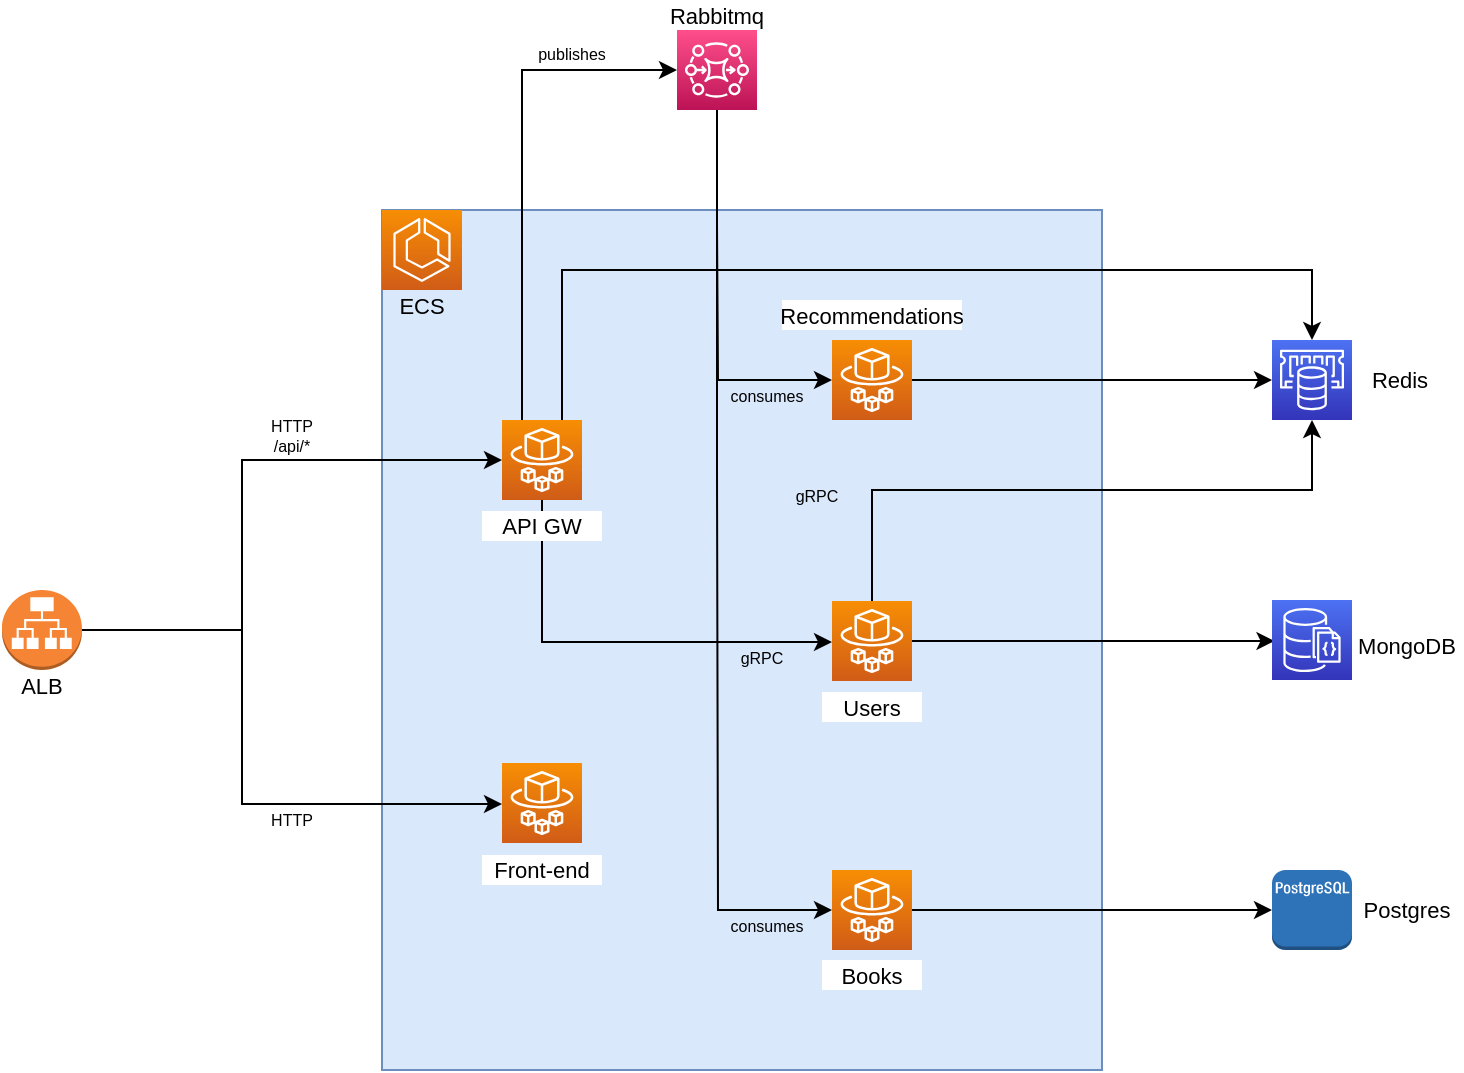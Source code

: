 <mxfile version="18.0.7" type="google"><diagram id="Wtts1UF62ri3c99wnYtU" name="Page-1"><mxGraphModel grid="1" page="1" gridSize="10" guides="1" tooltips="1" connect="1" arrows="1" fold="1" pageScale="1" pageWidth="827" pageHeight="1169" math="0" shadow="0"><root><mxCell id="0"/><mxCell id="1" parent="0"/><mxCell id="nsneMwQ3_d04wiCZn8i1-3" value="" style="rounded=0;whiteSpace=wrap;html=1;fillColor=#dae8fc;strokeColor=#6c8ebf;" vertex="1" parent="1"><mxGeometry x="110" y="210" width="360" height="430" as="geometry"/></mxCell><mxCell id="nsneMwQ3_d04wiCZn8i1-1" value="" style="sketch=0;points=[[0,0,0],[0.25,0,0],[0.5,0,0],[0.75,0,0],[1,0,0],[0,1,0],[0.25,1,0],[0.5,1,0],[0.75,1,0],[1,1,0],[0,0.25,0],[0,0.5,0],[0,0.75,0],[1,0.25,0],[1,0.5,0],[1,0.75,0]];outlineConnect=0;fontColor=#232F3E;gradientColor=#F78E04;gradientDirection=north;fillColor=#D05C17;strokeColor=#ffffff;dashed=0;verticalLabelPosition=bottom;verticalAlign=top;align=center;html=1;fontSize=12;fontStyle=0;aspect=fixed;shape=mxgraph.aws4.resourceIcon;resIcon=mxgraph.aws4.ecs;" vertex="1" parent="1"><mxGeometry x="110" y="210" width="40" height="40" as="geometry"/></mxCell><mxCell id="nsneMwQ3_d04wiCZn8i1-2" value="" style="sketch=0;points=[[0,0,0],[0.25,0,0],[0.5,0,0],[0.75,0,0],[1,0,0],[0,1,0],[0.25,1,0],[0.5,1,0],[0.75,1,0],[1,1,0],[0,0.25,0],[0,0.5,0],[0,0.75,0],[1,0.25,0],[1,0.5,0],[1,0.75,0]];outlineConnect=0;fontColor=#232F3E;gradientColor=#F78E04;gradientDirection=north;fillColor=#D05C17;strokeColor=#ffffff;dashed=0;verticalLabelPosition=bottom;verticalAlign=top;align=center;html=1;fontSize=12;fontStyle=0;aspect=fixed;shape=mxgraph.aws4.resourceIcon;resIcon=mxgraph.aws4.fargate;" vertex="1" parent="1"><mxGeometry x="170" y="486.5" width="40" height="40" as="geometry"/></mxCell><mxCell id="nsneMwQ3_d04wiCZn8i1-4" value="ECS" style="text;html=1;strokeColor=none;fillColor=none;align=center;verticalAlign=middle;whiteSpace=wrap;rounded=0;fontSize=11;" vertex="1" parent="1"><mxGeometry x="110" y="250" width="40" height="15" as="geometry"/></mxCell><mxCell id="nsneMwQ3_d04wiCZn8i1-5" value="Front-end" style="text;html=1;strokeColor=none;fillColor=default;align=center;verticalAlign=middle;whiteSpace=wrap;rounded=0;fontSize=11;" vertex="1" parent="1"><mxGeometry x="160" y="532.5" width="60" height="15" as="geometry"/></mxCell><mxCell id="nsneMwQ3_d04wiCZn8i1-9" style="edgeStyle=orthogonalEdgeStyle;rounded=0;orthogonalLoop=1;jettySize=auto;html=1;entryX=0;entryY=0.5;entryDx=0;entryDy=0;entryPerimeter=0;" edge="1" parent="1" source="nsneMwQ3_d04wiCZn8i1-6" target="nsneMwQ3_d04wiCZn8i1-7"><mxGeometry relative="1" as="geometry"><Array as="points"><mxPoint x="40" y="420"/><mxPoint x="40" y="335"/></Array></mxGeometry></mxCell><mxCell id="nsneMwQ3_d04wiCZn8i1-10" style="edgeStyle=orthogonalEdgeStyle;rounded=0;orthogonalLoop=1;jettySize=auto;html=1;entryX=0;entryY=0.5;entryDx=0;entryDy=0;entryPerimeter=0;" edge="1" parent="1" source="nsneMwQ3_d04wiCZn8i1-6" target="nsneMwQ3_d04wiCZn8i1-2"><mxGeometry relative="1" as="geometry"><Array as="points"><mxPoint x="40" y="420"/><mxPoint x="40" y="507"/><mxPoint x="170" y="507"/></Array></mxGeometry></mxCell><mxCell id="nsneMwQ3_d04wiCZn8i1-6" value="" style="outlineConnect=0;dashed=0;verticalLabelPosition=bottom;verticalAlign=top;align=center;html=1;shape=mxgraph.aws3.application_load_balancer;fillColor=#F58534;gradientColor=none;" vertex="1" parent="1"><mxGeometry x="-80" y="400" width="40" height="40" as="geometry"/></mxCell><mxCell id="nsneMwQ3_d04wiCZn8i1-38" style="edgeStyle=orthogonalEdgeStyle;rounded=0;orthogonalLoop=1;jettySize=auto;html=1;entryX=0.5;entryY=0;entryDx=0;entryDy=0;entryPerimeter=0;fontSize=11;exitX=0.75;exitY=0;exitDx=0;exitDy=0;exitPerimeter=0;" edge="1" parent="1" source="nsneMwQ3_d04wiCZn8i1-7" target="nsneMwQ3_d04wiCZn8i1-27"><mxGeometry relative="1" as="geometry"><Array as="points"><mxPoint x="200" y="240"/><mxPoint x="575" y="240"/></Array></mxGeometry></mxCell><mxCell id="nsneMwQ3_d04wiCZn8i1-42" style="edgeStyle=orthogonalEdgeStyle;rounded=0;orthogonalLoop=1;jettySize=auto;html=1;entryX=0;entryY=0.5;entryDx=0;entryDy=0;entryPerimeter=0;fontSize=11;exitX=0.25;exitY=0;exitDx=0;exitDy=0;exitPerimeter=0;" edge="1" parent="1" source="nsneMwQ3_d04wiCZn8i1-7" target="nsneMwQ3_d04wiCZn8i1-39"><mxGeometry relative="1" as="geometry"><Array as="points"><mxPoint x="180" y="140"/></Array></mxGeometry></mxCell><mxCell id="nsneMwQ3_d04wiCZn8i1-46" style="edgeStyle=orthogonalEdgeStyle;rounded=0;orthogonalLoop=1;jettySize=auto;html=1;entryX=0;entryY=0.5;entryDx=0;entryDy=0;entryPerimeter=0;fontSize=11;" edge="1" parent="1" source="nsneMwQ3_d04wiCZn8i1-7" target="nsneMwQ3_d04wiCZn8i1-13"><mxGeometry relative="1" as="geometry"><Array as="points"><mxPoint x="190" y="426"/><mxPoint x="335" y="426"/></Array></mxGeometry></mxCell><mxCell id="nsneMwQ3_d04wiCZn8i1-7" value="" style="sketch=0;points=[[0,0,0],[0.25,0,0],[0.5,0,0],[0.75,0,0],[1,0,0],[0,1,0],[0.25,1,0],[0.5,1,0],[0.75,1,0],[1,1,0],[0,0.25,0],[0,0.5,0],[0,0.75,0],[1,0.25,0],[1,0.5,0],[1,0.75,0]];outlineConnect=0;fontColor=#232F3E;gradientColor=#F78E04;gradientDirection=north;fillColor=#D05C17;strokeColor=#ffffff;dashed=0;verticalLabelPosition=bottom;verticalAlign=top;align=center;html=1;fontSize=12;fontStyle=0;aspect=fixed;shape=mxgraph.aws4.resourceIcon;resIcon=mxgraph.aws4.fargate;" vertex="1" parent="1"><mxGeometry x="170" y="315" width="40" height="40" as="geometry"/></mxCell><mxCell id="nsneMwQ3_d04wiCZn8i1-8" value="API GW" style="text;html=1;strokeColor=none;fillColor=default;align=center;verticalAlign=middle;whiteSpace=wrap;rounded=0;fontSize=11;" vertex="1" parent="1"><mxGeometry x="160" y="360.5" width="60" height="15" as="geometry"/></mxCell><mxCell id="nsneMwQ3_d04wiCZn8i1-12" value="ALB" style="text;html=1;strokeColor=none;fillColor=none;align=center;verticalAlign=middle;whiteSpace=wrap;rounded=0;fontSize=11;" vertex="1" parent="1"><mxGeometry x="-80" y="440" width="40" height="15" as="geometry"/></mxCell><mxCell id="nsneMwQ3_d04wiCZn8i1-33" style="edgeStyle=orthogonalEdgeStyle;rounded=0;orthogonalLoop=1;jettySize=auto;html=1;entryX=0;entryY=0.5;entryDx=0;entryDy=0;entryPerimeter=0;" edge="1" parent="1" source="nsneMwQ3_d04wiCZn8i1-13"><mxGeometry relative="1" as="geometry"><mxPoint x="556.25" y="425.5" as="targetPoint"/></mxGeometry></mxCell><mxCell id="nsneMwQ3_d04wiCZn8i1-35" style="edgeStyle=orthogonalEdgeStyle;rounded=0;orthogonalLoop=1;jettySize=auto;html=1;entryX=0.5;entryY=1;entryDx=0;entryDy=0;entryPerimeter=0;" edge="1" parent="1" target="nsneMwQ3_d04wiCZn8i1-27"><mxGeometry relative="1" as="geometry"><Array as="points"><mxPoint x="355" y="406"/><mxPoint x="355" y="350"/><mxPoint x="575" y="350"/></Array><mxPoint x="355" y="406" as="sourcePoint"/></mxGeometry></mxCell><mxCell id="nsneMwQ3_d04wiCZn8i1-13" value="" style="sketch=0;points=[[0,0,0],[0.25,0,0],[0.5,0,0],[0.75,0,0],[1,0,0],[0,1,0],[0.25,1,0],[0.5,1,0],[0.75,1,0],[1,1,0],[0,0.25,0],[0,0.5,0],[0,0.75,0],[1,0.25,0],[1,0.5,0],[1,0.75,0]];outlineConnect=0;fontColor=#232F3E;gradientColor=#F78E04;gradientDirection=north;fillColor=#D05C17;strokeColor=#ffffff;dashed=0;verticalLabelPosition=bottom;verticalAlign=top;align=center;html=1;fontSize=12;fontStyle=0;aspect=fixed;shape=mxgraph.aws4.resourceIcon;resIcon=mxgraph.aws4.fargate;" vertex="1" parent="1"><mxGeometry x="335" y="405.5" width="40" height="40" as="geometry"/></mxCell><mxCell id="nsneMwQ3_d04wiCZn8i1-14" value="Users" style="text;html=1;strokeColor=none;fillColor=default;align=center;verticalAlign=middle;whiteSpace=wrap;rounded=0;fontSize=11;" vertex="1" parent="1"><mxGeometry x="330" y="451" width="50" height="15" as="geometry"/></mxCell><mxCell id="nsneMwQ3_d04wiCZn8i1-24" style="edgeStyle=orthogonalEdgeStyle;rounded=0;orthogonalLoop=1;jettySize=auto;html=1;entryX=0;entryY=0.5;entryDx=0;entryDy=0;entryPerimeter=0;" edge="1" parent="1" source="nsneMwQ3_d04wiCZn8i1-15" target="nsneMwQ3_d04wiCZn8i1-23"><mxGeometry relative="1" as="geometry"/></mxCell><mxCell id="nsneMwQ3_d04wiCZn8i1-15" value="" style="sketch=0;points=[[0,0,0],[0.25,0,0],[0.5,0,0],[0.75,0,0],[1,0,0],[0,1,0],[0.25,1,0],[0.5,1,0],[0.75,1,0],[1,1,0],[0,0.25,0],[0,0.5,0],[0,0.75,0],[1,0.25,0],[1,0.5,0],[1,0.75,0]];outlineConnect=0;fontColor=#232F3E;gradientColor=#F78E04;gradientDirection=north;fillColor=#D05C17;strokeColor=#ffffff;dashed=0;verticalLabelPosition=bottom;verticalAlign=top;align=center;html=1;fontSize=12;fontStyle=0;aspect=fixed;shape=mxgraph.aws4.resourceIcon;resIcon=mxgraph.aws4.fargate;" vertex="1" parent="1"><mxGeometry x="335" y="540" width="40" height="40" as="geometry"/></mxCell><mxCell id="nsneMwQ3_d04wiCZn8i1-16" value="Books" style="text;html=1;strokeColor=none;fillColor=default;align=center;verticalAlign=middle;whiteSpace=wrap;rounded=0;fontSize=11;" vertex="1" parent="1"><mxGeometry x="330" y="585" width="50" height="15" as="geometry"/></mxCell><mxCell id="nsneMwQ3_d04wiCZn8i1-34" style="edgeStyle=orthogonalEdgeStyle;rounded=0;orthogonalLoop=1;jettySize=auto;html=1;entryX=0;entryY=0.5;entryDx=0;entryDy=0;entryPerimeter=0;" edge="1" parent="1" source="nsneMwQ3_d04wiCZn8i1-20" target="nsneMwQ3_d04wiCZn8i1-27"><mxGeometry relative="1" as="geometry"/></mxCell><mxCell id="nsneMwQ3_d04wiCZn8i1-20" value="" style="sketch=0;points=[[0,0,0],[0.25,0,0],[0.5,0,0],[0.75,0,0],[1,0,0],[0,1,0],[0.25,1,0],[0.5,1,0],[0.75,1,0],[1,1,0],[0,0.25,0],[0,0.5,0],[0,0.75,0],[1,0.25,0],[1,0.5,0],[1,0.75,0]];outlineConnect=0;fontColor=#232F3E;gradientColor=#F78E04;gradientDirection=north;fillColor=#D05C17;strokeColor=#ffffff;dashed=0;verticalLabelPosition=bottom;verticalAlign=top;align=center;html=1;fontSize=12;fontStyle=0;aspect=fixed;shape=mxgraph.aws4.resourceIcon;resIcon=mxgraph.aws4.fargate;" vertex="1" parent="1"><mxGeometry x="335" y="275" width="40" height="40" as="geometry"/></mxCell><mxCell id="nsneMwQ3_d04wiCZn8i1-21" value="Recommendations" style="text;html=1;strokeColor=none;fillColor=default;align=center;verticalAlign=middle;whiteSpace=wrap;rounded=0;fontSize=11;" vertex="1" parent="1"><mxGeometry x="310" y="255" width="90" height="15" as="geometry"/></mxCell><mxCell id="nsneMwQ3_d04wiCZn8i1-23" value="" style="outlineConnect=0;dashed=0;verticalLabelPosition=bottom;verticalAlign=top;align=center;html=1;shape=mxgraph.aws3.postgre_sql_instance;fillColor=#2E73B8;gradientColor=none;" vertex="1" parent="1"><mxGeometry x="555" y="540" width="40" height="40" as="geometry"/></mxCell><mxCell id="nsneMwQ3_d04wiCZn8i1-27" value="" style="sketch=0;points=[[0,0,0],[0.25,0,0],[0.5,0,0],[0.75,0,0],[1,0,0],[0,1,0],[0.25,1,0],[0.5,1,0],[0.75,1,0],[1,1,0],[0,0.25,0],[0,0.5,0],[0,0.75,0],[1,0.25,0],[1,0.5,0],[1,0.75,0]];outlineConnect=0;fontColor=#232F3E;gradientColor=#4D72F3;gradientDirection=north;fillColor=#3334B9;strokeColor=#ffffff;dashed=0;verticalLabelPosition=bottom;verticalAlign=top;align=center;html=1;fontSize=12;fontStyle=0;aspect=fixed;shape=mxgraph.aws4.resourceIcon;resIcon=mxgraph.aws4.elasticache;" vertex="1" parent="1"><mxGeometry x="555" y="275" width="40" height="40" as="geometry"/></mxCell><mxCell id="nsneMwQ3_d04wiCZn8i1-36" value="Redis" style="text;html=1;strokeColor=none;fillColor=default;align=center;verticalAlign=middle;whiteSpace=wrap;rounded=0;fontSize=11;" vertex="1" parent="1"><mxGeometry x="596" y="287.5" width="46.25" height="15" as="geometry"/></mxCell><mxCell id="nsneMwQ3_d04wiCZn8i1-59" style="edgeStyle=orthogonalEdgeStyle;rounded=0;orthogonalLoop=1;jettySize=auto;html=1;entryX=0;entryY=0.5;entryDx=0;entryDy=0;entryPerimeter=0;fontSize=8;" edge="1" parent="1" source="nsneMwQ3_d04wiCZn8i1-39" target="nsneMwQ3_d04wiCZn8i1-15"><mxGeometry relative="1" as="geometry"><Array as="points"><mxPoint x="278" y="340"/><mxPoint x="278" y="540"/></Array></mxGeometry></mxCell><mxCell id="nsneMwQ3_d04wiCZn8i1-60" style="edgeStyle=orthogonalEdgeStyle;rounded=0;orthogonalLoop=1;jettySize=auto;html=1;entryX=0;entryY=0.5;entryDx=0;entryDy=0;entryPerimeter=0;fontSize=8;" edge="1" parent="1" source="nsneMwQ3_d04wiCZn8i1-39" target="nsneMwQ3_d04wiCZn8i1-20"><mxGeometry relative="1" as="geometry"><Array as="points"><mxPoint x="278" y="218"/><mxPoint x="278" y="218"/><mxPoint x="278" y="295"/></Array></mxGeometry></mxCell><mxCell id="nsneMwQ3_d04wiCZn8i1-39" value="" style="sketch=0;points=[[0,0,0],[0.25,0,0],[0.5,0,0],[0.75,0,0],[1,0,0],[0,1,0],[0.25,1,0],[0.5,1,0],[0.75,1,0],[1,1,0],[0,0.25,0],[0,0.5,0],[0,0.75,0],[1,0.25,0],[1,0.5,0],[1,0.75,0]];outlineConnect=0;fontColor=#232F3E;gradientColor=#FF4F8B;gradientDirection=north;fillColor=#BC1356;strokeColor=#ffffff;dashed=0;verticalLabelPosition=bottom;verticalAlign=top;align=center;html=1;fontSize=12;fontStyle=0;aspect=fixed;shape=mxgraph.aws4.resourceIcon;resIcon=mxgraph.aws4.mq;" vertex="1" parent="1"><mxGeometry x="257.5" y="120" width="40" height="40" as="geometry"/></mxCell><mxCell id="nsneMwQ3_d04wiCZn8i1-40" value="MongoDB" style="text;html=1;strokeColor=none;fillColor=default;align=center;verticalAlign=middle;whiteSpace=wrap;rounded=0;fontSize=11;" vertex="1" parent="1"><mxGeometry x="595" y="420" width="55" height="15" as="geometry"/></mxCell><mxCell id="nsneMwQ3_d04wiCZn8i1-41" value="Postgres" style="text;html=1;strokeColor=none;fillColor=default;align=center;verticalAlign=middle;whiteSpace=wrap;rounded=0;fontSize=11;" vertex="1" parent="1"><mxGeometry x="595" y="552.5" width="55" height="15" as="geometry"/></mxCell><mxCell id="nsneMwQ3_d04wiCZn8i1-43" value="Rabbitmq" style="text;html=1;strokeColor=none;fillColor=none;align=center;verticalAlign=middle;whiteSpace=wrap;rounded=0;fontSize=11;" vertex="1" parent="1"><mxGeometry x="250" y="105" width="55" height="15" as="geometry"/></mxCell><mxCell id="nsneMwQ3_d04wiCZn8i1-51" value="publishes" style="text;html=1;strokeColor=none;fillColor=none;align=center;verticalAlign=middle;whiteSpace=wrap;rounded=0;fontSize=8;" vertex="1" parent="1"><mxGeometry x="180.25" y="124" width="49.75" height="15" as="geometry"/></mxCell><mxCell id="nsneMwQ3_d04wiCZn8i1-52" value="gRPC" style="text;html=1;strokeColor=none;fillColor=none;align=center;verticalAlign=middle;whiteSpace=wrap;rounded=0;fontSize=8;" vertex="1" parent="1"><mxGeometry x="284.75" y="426" width="30.25" height="15" as="geometry"/></mxCell><mxCell id="nsneMwQ3_d04wiCZn8i1-53" value="HTTP" style="text;html=1;strokeColor=none;fillColor=none;align=center;verticalAlign=middle;whiteSpace=wrap;rounded=0;fontSize=8;" vertex="1" parent="1"><mxGeometry x="40" y="507.5" width="49.75" height="15" as="geometry"/></mxCell><mxCell id="nsneMwQ3_d04wiCZn8i1-54" value="HTTP&lt;br&gt;/api/*" style="text;html=1;strokeColor=none;fillColor=none;align=center;verticalAlign=middle;whiteSpace=wrap;rounded=0;fontSize=8;" vertex="1" parent="1"><mxGeometry x="40" y="310" width="49.75" height="25" as="geometry"/></mxCell><mxCell id="nsneMwQ3_d04wiCZn8i1-55" value="gRPC" style="text;html=1;strokeColor=none;fillColor=none;align=center;verticalAlign=middle;whiteSpace=wrap;rounded=0;fontSize=8;" vertex="1" parent="1"><mxGeometry x="310" y="345.5" width="35.25" height="15" as="geometry"/></mxCell><mxCell id="nsneMwQ3_d04wiCZn8i1-56" value="consumes" style="text;html=1;strokeColor=none;fillColor=none;align=center;verticalAlign=middle;whiteSpace=wrap;rounded=0;fontSize=8;" vertex="1" parent="1"><mxGeometry x="280" y="295" width="44.75" height="15" as="geometry"/></mxCell><mxCell id="nsneMwQ3_d04wiCZn8i1-57" value="consumes" style="text;html=1;strokeColor=none;fillColor=none;align=center;verticalAlign=middle;whiteSpace=wrap;rounded=0;fontSize=8;" vertex="1" parent="1"><mxGeometry x="280" y="560" width="44.75" height="15" as="geometry"/></mxCell><mxCell id="iVS0kTLn0Rq109rE7dJX-1" value="" style="sketch=0;points=[[0,0,0],[0.25,0,0],[0.5,0,0],[0.75,0,0],[1,0,0],[0,1,0],[0.25,1,0],[0.5,1,0],[0.75,1,0],[1,1,0],[0,0.25,0],[0,0.5,0],[0,0.75,0],[1,0.25,0],[1,0.5,0],[1,0.75,0]];outlineConnect=0;fontColor=#232F3E;gradientColor=#4D72F3;gradientDirection=north;fillColor=#3334B9;strokeColor=#ffffff;dashed=0;verticalLabelPosition=bottom;verticalAlign=top;align=center;html=1;fontSize=12;fontStyle=0;aspect=fixed;shape=mxgraph.aws4.resourceIcon;resIcon=mxgraph.aws4.documentdb_with_mongodb_compatibility;" vertex="1" parent="1"><mxGeometry x="555" y="405" width="40" height="40" as="geometry"/></mxCell></root></mxGraphModel></diagram></mxfile>